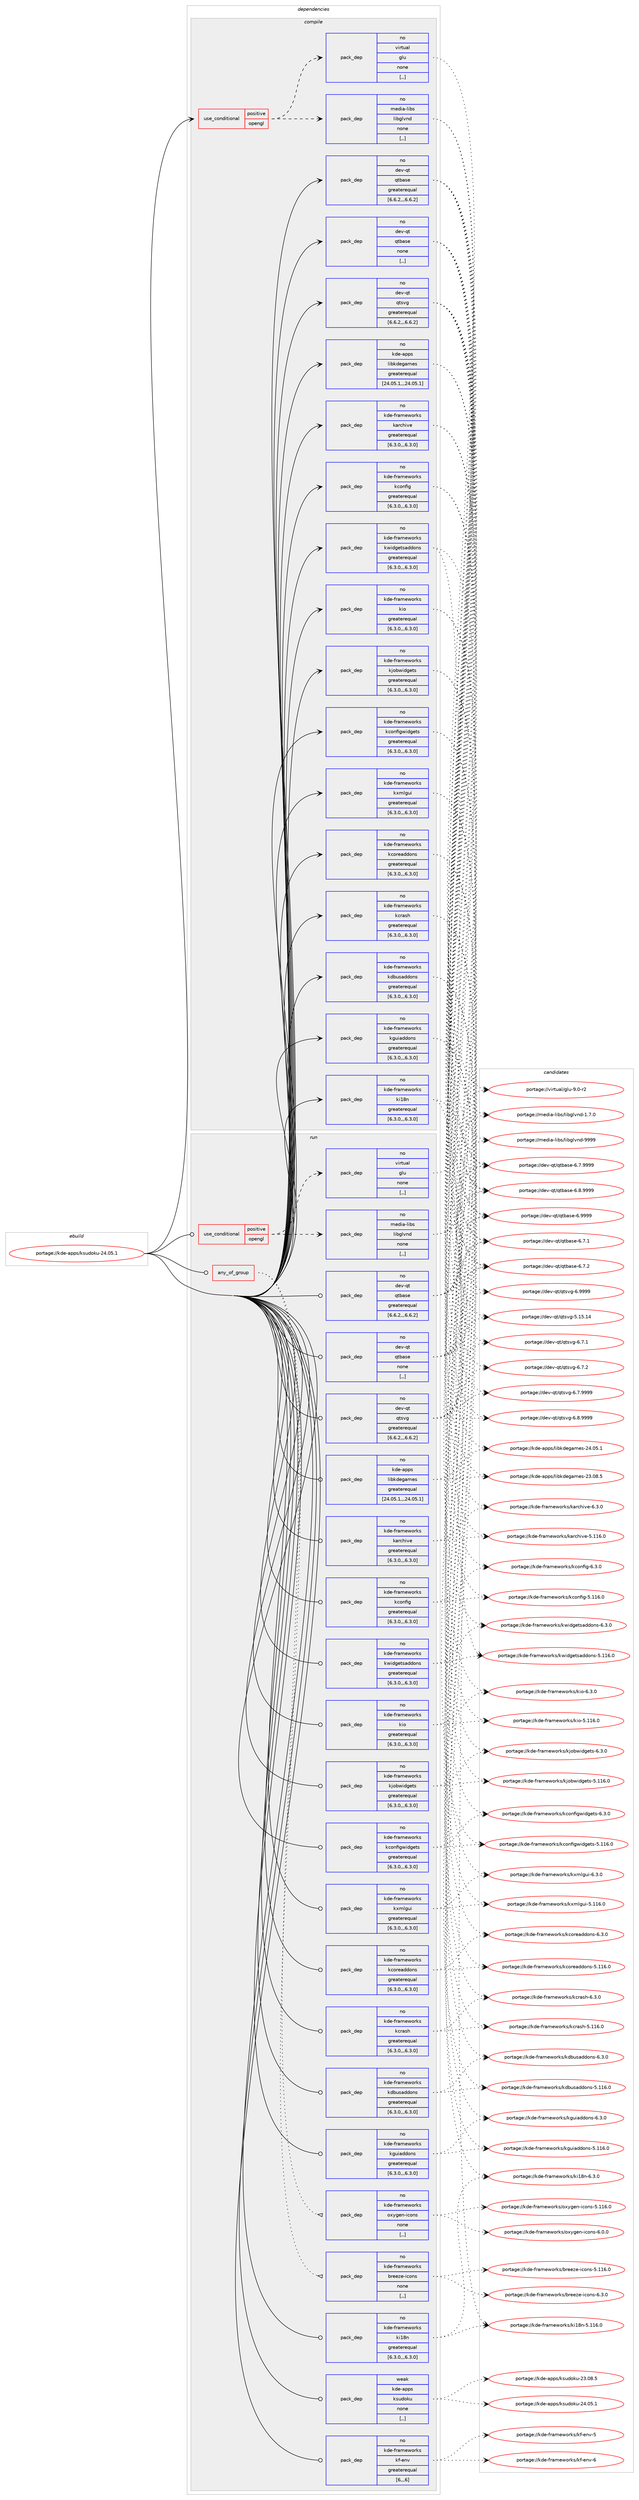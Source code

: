 digraph prolog {

# *************
# Graph options
# *************

newrank=true;
concentrate=true;
compound=true;
graph [rankdir=LR,fontname=Helvetica,fontsize=10,ranksep=1.5];#, ranksep=2.5, nodesep=0.2];
edge  [arrowhead=vee];
node  [fontname=Helvetica,fontsize=10];

# **********
# The ebuild
# **********

subgraph cluster_leftcol {
color=gray;
rank=same;
label=<<i>ebuild</i>>;
id [label="portage://kde-apps/ksudoku-24.05.1", color=red, width=4, href="../kde-apps/ksudoku-24.05.1.svg"];
}

# ****************
# The dependencies
# ****************

subgraph cluster_midcol {
color=gray;
label=<<i>dependencies</i>>;
subgraph cluster_compile {
fillcolor="#eeeeee";
style=filled;
label=<<i>compile</i>>;
subgraph cond65948 {
dependency253305 [label=<<TABLE BORDER="0" CELLBORDER="1" CELLSPACING="0" CELLPADDING="4"><TR><TD ROWSPAN="3" CELLPADDING="10">use_conditional</TD></TR><TR><TD>positive</TD></TR><TR><TD>opengl</TD></TR></TABLE>>, shape=none, color=red];
subgraph pack185465 {
dependency253306 [label=<<TABLE BORDER="0" CELLBORDER="1" CELLSPACING="0" CELLPADDING="4" WIDTH="220"><TR><TD ROWSPAN="6" CELLPADDING="30">pack_dep</TD></TR><TR><TD WIDTH="110">no</TD></TR><TR><TD>media-libs</TD></TR><TR><TD>libglvnd</TD></TR><TR><TD>none</TD></TR><TR><TD>[,,]</TD></TR></TABLE>>, shape=none, color=blue];
}
dependency253305:e -> dependency253306:w [weight=20,style="dashed",arrowhead="vee"];
subgraph pack185466 {
dependency253307 [label=<<TABLE BORDER="0" CELLBORDER="1" CELLSPACING="0" CELLPADDING="4" WIDTH="220"><TR><TD ROWSPAN="6" CELLPADDING="30">pack_dep</TD></TR><TR><TD WIDTH="110">no</TD></TR><TR><TD>virtual</TD></TR><TR><TD>glu</TD></TR><TR><TD>none</TD></TR><TR><TD>[,,]</TD></TR></TABLE>>, shape=none, color=blue];
}
dependency253305:e -> dependency253307:w [weight=20,style="dashed",arrowhead="vee"];
}
id:e -> dependency253305:w [weight=20,style="solid",arrowhead="vee"];
subgraph pack185467 {
dependency253308 [label=<<TABLE BORDER="0" CELLBORDER="1" CELLSPACING="0" CELLPADDING="4" WIDTH="220"><TR><TD ROWSPAN="6" CELLPADDING="30">pack_dep</TD></TR><TR><TD WIDTH="110">no</TD></TR><TR><TD>dev-qt</TD></TR><TR><TD>qtbase</TD></TR><TR><TD>greaterequal</TD></TR><TR><TD>[6.6.2,,,6.6.2]</TD></TR></TABLE>>, shape=none, color=blue];
}
id:e -> dependency253308:w [weight=20,style="solid",arrowhead="vee"];
subgraph pack185468 {
dependency253309 [label=<<TABLE BORDER="0" CELLBORDER="1" CELLSPACING="0" CELLPADDING="4" WIDTH="220"><TR><TD ROWSPAN="6" CELLPADDING="30">pack_dep</TD></TR><TR><TD WIDTH="110">no</TD></TR><TR><TD>dev-qt</TD></TR><TR><TD>qtbase</TD></TR><TR><TD>none</TD></TR><TR><TD>[,,]</TD></TR></TABLE>>, shape=none, color=blue];
}
id:e -> dependency253309:w [weight=20,style="solid",arrowhead="vee"];
subgraph pack185469 {
dependency253310 [label=<<TABLE BORDER="0" CELLBORDER="1" CELLSPACING="0" CELLPADDING="4" WIDTH="220"><TR><TD ROWSPAN="6" CELLPADDING="30">pack_dep</TD></TR><TR><TD WIDTH="110">no</TD></TR><TR><TD>dev-qt</TD></TR><TR><TD>qtsvg</TD></TR><TR><TD>greaterequal</TD></TR><TR><TD>[6.6.2,,,6.6.2]</TD></TR></TABLE>>, shape=none, color=blue];
}
id:e -> dependency253310:w [weight=20,style="solid",arrowhead="vee"];
subgraph pack185470 {
dependency253311 [label=<<TABLE BORDER="0" CELLBORDER="1" CELLSPACING="0" CELLPADDING="4" WIDTH="220"><TR><TD ROWSPAN="6" CELLPADDING="30">pack_dep</TD></TR><TR><TD WIDTH="110">no</TD></TR><TR><TD>kde-apps</TD></TR><TR><TD>libkdegames</TD></TR><TR><TD>greaterequal</TD></TR><TR><TD>[24.05.1,,,24.05.1]</TD></TR></TABLE>>, shape=none, color=blue];
}
id:e -> dependency253311:w [weight=20,style="solid",arrowhead="vee"];
subgraph pack185471 {
dependency253312 [label=<<TABLE BORDER="0" CELLBORDER="1" CELLSPACING="0" CELLPADDING="4" WIDTH="220"><TR><TD ROWSPAN="6" CELLPADDING="30">pack_dep</TD></TR><TR><TD WIDTH="110">no</TD></TR><TR><TD>kde-frameworks</TD></TR><TR><TD>karchive</TD></TR><TR><TD>greaterequal</TD></TR><TR><TD>[6.3.0,,,6.3.0]</TD></TR></TABLE>>, shape=none, color=blue];
}
id:e -> dependency253312:w [weight=20,style="solid",arrowhead="vee"];
subgraph pack185472 {
dependency253313 [label=<<TABLE BORDER="0" CELLBORDER="1" CELLSPACING="0" CELLPADDING="4" WIDTH="220"><TR><TD ROWSPAN="6" CELLPADDING="30">pack_dep</TD></TR><TR><TD WIDTH="110">no</TD></TR><TR><TD>kde-frameworks</TD></TR><TR><TD>kconfig</TD></TR><TR><TD>greaterequal</TD></TR><TR><TD>[6.3.0,,,6.3.0]</TD></TR></TABLE>>, shape=none, color=blue];
}
id:e -> dependency253313:w [weight=20,style="solid",arrowhead="vee"];
subgraph pack185473 {
dependency253314 [label=<<TABLE BORDER="0" CELLBORDER="1" CELLSPACING="0" CELLPADDING="4" WIDTH="220"><TR><TD ROWSPAN="6" CELLPADDING="30">pack_dep</TD></TR><TR><TD WIDTH="110">no</TD></TR><TR><TD>kde-frameworks</TD></TR><TR><TD>kconfigwidgets</TD></TR><TR><TD>greaterequal</TD></TR><TR><TD>[6.3.0,,,6.3.0]</TD></TR></TABLE>>, shape=none, color=blue];
}
id:e -> dependency253314:w [weight=20,style="solid",arrowhead="vee"];
subgraph pack185474 {
dependency253315 [label=<<TABLE BORDER="0" CELLBORDER="1" CELLSPACING="0" CELLPADDING="4" WIDTH="220"><TR><TD ROWSPAN="6" CELLPADDING="30">pack_dep</TD></TR><TR><TD WIDTH="110">no</TD></TR><TR><TD>kde-frameworks</TD></TR><TR><TD>kcoreaddons</TD></TR><TR><TD>greaterequal</TD></TR><TR><TD>[6.3.0,,,6.3.0]</TD></TR></TABLE>>, shape=none, color=blue];
}
id:e -> dependency253315:w [weight=20,style="solid",arrowhead="vee"];
subgraph pack185475 {
dependency253316 [label=<<TABLE BORDER="0" CELLBORDER="1" CELLSPACING="0" CELLPADDING="4" WIDTH="220"><TR><TD ROWSPAN="6" CELLPADDING="30">pack_dep</TD></TR><TR><TD WIDTH="110">no</TD></TR><TR><TD>kde-frameworks</TD></TR><TR><TD>kcrash</TD></TR><TR><TD>greaterequal</TD></TR><TR><TD>[6.3.0,,,6.3.0]</TD></TR></TABLE>>, shape=none, color=blue];
}
id:e -> dependency253316:w [weight=20,style="solid",arrowhead="vee"];
subgraph pack185476 {
dependency253317 [label=<<TABLE BORDER="0" CELLBORDER="1" CELLSPACING="0" CELLPADDING="4" WIDTH="220"><TR><TD ROWSPAN="6" CELLPADDING="30">pack_dep</TD></TR><TR><TD WIDTH="110">no</TD></TR><TR><TD>kde-frameworks</TD></TR><TR><TD>kdbusaddons</TD></TR><TR><TD>greaterequal</TD></TR><TR><TD>[6.3.0,,,6.3.0]</TD></TR></TABLE>>, shape=none, color=blue];
}
id:e -> dependency253317:w [weight=20,style="solid",arrowhead="vee"];
subgraph pack185477 {
dependency253318 [label=<<TABLE BORDER="0" CELLBORDER="1" CELLSPACING="0" CELLPADDING="4" WIDTH="220"><TR><TD ROWSPAN="6" CELLPADDING="30">pack_dep</TD></TR><TR><TD WIDTH="110">no</TD></TR><TR><TD>kde-frameworks</TD></TR><TR><TD>kguiaddons</TD></TR><TR><TD>greaterequal</TD></TR><TR><TD>[6.3.0,,,6.3.0]</TD></TR></TABLE>>, shape=none, color=blue];
}
id:e -> dependency253318:w [weight=20,style="solid",arrowhead="vee"];
subgraph pack185478 {
dependency253319 [label=<<TABLE BORDER="0" CELLBORDER="1" CELLSPACING="0" CELLPADDING="4" WIDTH="220"><TR><TD ROWSPAN="6" CELLPADDING="30">pack_dep</TD></TR><TR><TD WIDTH="110">no</TD></TR><TR><TD>kde-frameworks</TD></TR><TR><TD>ki18n</TD></TR><TR><TD>greaterequal</TD></TR><TR><TD>[6.3.0,,,6.3.0]</TD></TR></TABLE>>, shape=none, color=blue];
}
id:e -> dependency253319:w [weight=20,style="solid",arrowhead="vee"];
subgraph pack185479 {
dependency253320 [label=<<TABLE BORDER="0" CELLBORDER="1" CELLSPACING="0" CELLPADDING="4" WIDTH="220"><TR><TD ROWSPAN="6" CELLPADDING="30">pack_dep</TD></TR><TR><TD WIDTH="110">no</TD></TR><TR><TD>kde-frameworks</TD></TR><TR><TD>kio</TD></TR><TR><TD>greaterequal</TD></TR><TR><TD>[6.3.0,,,6.3.0]</TD></TR></TABLE>>, shape=none, color=blue];
}
id:e -> dependency253320:w [weight=20,style="solid",arrowhead="vee"];
subgraph pack185480 {
dependency253321 [label=<<TABLE BORDER="0" CELLBORDER="1" CELLSPACING="0" CELLPADDING="4" WIDTH="220"><TR><TD ROWSPAN="6" CELLPADDING="30">pack_dep</TD></TR><TR><TD WIDTH="110">no</TD></TR><TR><TD>kde-frameworks</TD></TR><TR><TD>kjobwidgets</TD></TR><TR><TD>greaterequal</TD></TR><TR><TD>[6.3.0,,,6.3.0]</TD></TR></TABLE>>, shape=none, color=blue];
}
id:e -> dependency253321:w [weight=20,style="solid",arrowhead="vee"];
subgraph pack185481 {
dependency253322 [label=<<TABLE BORDER="0" CELLBORDER="1" CELLSPACING="0" CELLPADDING="4" WIDTH="220"><TR><TD ROWSPAN="6" CELLPADDING="30">pack_dep</TD></TR><TR><TD WIDTH="110">no</TD></TR><TR><TD>kde-frameworks</TD></TR><TR><TD>kwidgetsaddons</TD></TR><TR><TD>greaterequal</TD></TR><TR><TD>[6.3.0,,,6.3.0]</TD></TR></TABLE>>, shape=none, color=blue];
}
id:e -> dependency253322:w [weight=20,style="solid",arrowhead="vee"];
subgraph pack185482 {
dependency253323 [label=<<TABLE BORDER="0" CELLBORDER="1" CELLSPACING="0" CELLPADDING="4" WIDTH="220"><TR><TD ROWSPAN="6" CELLPADDING="30">pack_dep</TD></TR><TR><TD WIDTH="110">no</TD></TR><TR><TD>kde-frameworks</TD></TR><TR><TD>kxmlgui</TD></TR><TR><TD>greaterequal</TD></TR><TR><TD>[6.3.0,,,6.3.0]</TD></TR></TABLE>>, shape=none, color=blue];
}
id:e -> dependency253323:w [weight=20,style="solid",arrowhead="vee"];
}
subgraph cluster_compileandrun {
fillcolor="#eeeeee";
style=filled;
label=<<i>compile and run</i>>;
}
subgraph cluster_run {
fillcolor="#eeeeee";
style=filled;
label=<<i>run</i>>;
subgraph any1740 {
dependency253324 [label=<<TABLE BORDER="0" CELLBORDER="1" CELLSPACING="0" CELLPADDING="4"><TR><TD CELLPADDING="10">any_of_group</TD></TR></TABLE>>, shape=none, color=red];subgraph pack185483 {
dependency253325 [label=<<TABLE BORDER="0" CELLBORDER="1" CELLSPACING="0" CELLPADDING="4" WIDTH="220"><TR><TD ROWSPAN="6" CELLPADDING="30">pack_dep</TD></TR><TR><TD WIDTH="110">no</TD></TR><TR><TD>kde-frameworks</TD></TR><TR><TD>breeze-icons</TD></TR><TR><TD>none</TD></TR><TR><TD>[,,]</TD></TR></TABLE>>, shape=none, color=blue];
}
dependency253324:e -> dependency253325:w [weight=20,style="dotted",arrowhead="oinv"];
subgraph pack185484 {
dependency253326 [label=<<TABLE BORDER="0" CELLBORDER="1" CELLSPACING="0" CELLPADDING="4" WIDTH="220"><TR><TD ROWSPAN="6" CELLPADDING="30">pack_dep</TD></TR><TR><TD WIDTH="110">no</TD></TR><TR><TD>kde-frameworks</TD></TR><TR><TD>oxygen-icons</TD></TR><TR><TD>none</TD></TR><TR><TD>[,,]</TD></TR></TABLE>>, shape=none, color=blue];
}
dependency253324:e -> dependency253326:w [weight=20,style="dotted",arrowhead="oinv"];
}
id:e -> dependency253324:w [weight=20,style="solid",arrowhead="odot"];
subgraph cond65949 {
dependency253327 [label=<<TABLE BORDER="0" CELLBORDER="1" CELLSPACING="0" CELLPADDING="4"><TR><TD ROWSPAN="3" CELLPADDING="10">use_conditional</TD></TR><TR><TD>positive</TD></TR><TR><TD>opengl</TD></TR></TABLE>>, shape=none, color=red];
subgraph pack185485 {
dependency253328 [label=<<TABLE BORDER="0" CELLBORDER="1" CELLSPACING="0" CELLPADDING="4" WIDTH="220"><TR><TD ROWSPAN="6" CELLPADDING="30">pack_dep</TD></TR><TR><TD WIDTH="110">no</TD></TR><TR><TD>media-libs</TD></TR><TR><TD>libglvnd</TD></TR><TR><TD>none</TD></TR><TR><TD>[,,]</TD></TR></TABLE>>, shape=none, color=blue];
}
dependency253327:e -> dependency253328:w [weight=20,style="dashed",arrowhead="vee"];
subgraph pack185486 {
dependency253329 [label=<<TABLE BORDER="0" CELLBORDER="1" CELLSPACING="0" CELLPADDING="4" WIDTH="220"><TR><TD ROWSPAN="6" CELLPADDING="30">pack_dep</TD></TR><TR><TD WIDTH="110">no</TD></TR><TR><TD>virtual</TD></TR><TR><TD>glu</TD></TR><TR><TD>none</TD></TR><TR><TD>[,,]</TD></TR></TABLE>>, shape=none, color=blue];
}
dependency253327:e -> dependency253329:w [weight=20,style="dashed",arrowhead="vee"];
}
id:e -> dependency253327:w [weight=20,style="solid",arrowhead="odot"];
subgraph pack185487 {
dependency253330 [label=<<TABLE BORDER="0" CELLBORDER="1" CELLSPACING="0" CELLPADDING="4" WIDTH="220"><TR><TD ROWSPAN="6" CELLPADDING="30">pack_dep</TD></TR><TR><TD WIDTH="110">no</TD></TR><TR><TD>dev-qt</TD></TR><TR><TD>qtbase</TD></TR><TR><TD>greaterequal</TD></TR><TR><TD>[6.6.2,,,6.6.2]</TD></TR></TABLE>>, shape=none, color=blue];
}
id:e -> dependency253330:w [weight=20,style="solid",arrowhead="odot"];
subgraph pack185488 {
dependency253331 [label=<<TABLE BORDER="0" CELLBORDER="1" CELLSPACING="0" CELLPADDING="4" WIDTH="220"><TR><TD ROWSPAN="6" CELLPADDING="30">pack_dep</TD></TR><TR><TD WIDTH="110">no</TD></TR><TR><TD>dev-qt</TD></TR><TR><TD>qtbase</TD></TR><TR><TD>none</TD></TR><TR><TD>[,,]</TD></TR></TABLE>>, shape=none, color=blue];
}
id:e -> dependency253331:w [weight=20,style="solid",arrowhead="odot"];
subgraph pack185489 {
dependency253332 [label=<<TABLE BORDER="0" CELLBORDER="1" CELLSPACING="0" CELLPADDING="4" WIDTH="220"><TR><TD ROWSPAN="6" CELLPADDING="30">pack_dep</TD></TR><TR><TD WIDTH="110">no</TD></TR><TR><TD>dev-qt</TD></TR><TR><TD>qtsvg</TD></TR><TR><TD>greaterequal</TD></TR><TR><TD>[6.6.2,,,6.6.2]</TD></TR></TABLE>>, shape=none, color=blue];
}
id:e -> dependency253332:w [weight=20,style="solid",arrowhead="odot"];
subgraph pack185490 {
dependency253333 [label=<<TABLE BORDER="0" CELLBORDER="1" CELLSPACING="0" CELLPADDING="4" WIDTH="220"><TR><TD ROWSPAN="6" CELLPADDING="30">pack_dep</TD></TR><TR><TD WIDTH="110">no</TD></TR><TR><TD>kde-apps</TD></TR><TR><TD>libkdegames</TD></TR><TR><TD>greaterequal</TD></TR><TR><TD>[24.05.1,,,24.05.1]</TD></TR></TABLE>>, shape=none, color=blue];
}
id:e -> dependency253333:w [weight=20,style="solid",arrowhead="odot"];
subgraph pack185491 {
dependency253334 [label=<<TABLE BORDER="0" CELLBORDER="1" CELLSPACING="0" CELLPADDING="4" WIDTH="220"><TR><TD ROWSPAN="6" CELLPADDING="30">pack_dep</TD></TR><TR><TD WIDTH="110">no</TD></TR><TR><TD>kde-frameworks</TD></TR><TR><TD>karchive</TD></TR><TR><TD>greaterequal</TD></TR><TR><TD>[6.3.0,,,6.3.0]</TD></TR></TABLE>>, shape=none, color=blue];
}
id:e -> dependency253334:w [weight=20,style="solid",arrowhead="odot"];
subgraph pack185492 {
dependency253335 [label=<<TABLE BORDER="0" CELLBORDER="1" CELLSPACING="0" CELLPADDING="4" WIDTH="220"><TR><TD ROWSPAN="6" CELLPADDING="30">pack_dep</TD></TR><TR><TD WIDTH="110">no</TD></TR><TR><TD>kde-frameworks</TD></TR><TR><TD>kconfig</TD></TR><TR><TD>greaterequal</TD></TR><TR><TD>[6.3.0,,,6.3.0]</TD></TR></TABLE>>, shape=none, color=blue];
}
id:e -> dependency253335:w [weight=20,style="solid",arrowhead="odot"];
subgraph pack185493 {
dependency253336 [label=<<TABLE BORDER="0" CELLBORDER="1" CELLSPACING="0" CELLPADDING="4" WIDTH="220"><TR><TD ROWSPAN="6" CELLPADDING="30">pack_dep</TD></TR><TR><TD WIDTH="110">no</TD></TR><TR><TD>kde-frameworks</TD></TR><TR><TD>kconfigwidgets</TD></TR><TR><TD>greaterequal</TD></TR><TR><TD>[6.3.0,,,6.3.0]</TD></TR></TABLE>>, shape=none, color=blue];
}
id:e -> dependency253336:w [weight=20,style="solid",arrowhead="odot"];
subgraph pack185494 {
dependency253337 [label=<<TABLE BORDER="0" CELLBORDER="1" CELLSPACING="0" CELLPADDING="4" WIDTH="220"><TR><TD ROWSPAN="6" CELLPADDING="30">pack_dep</TD></TR><TR><TD WIDTH="110">no</TD></TR><TR><TD>kde-frameworks</TD></TR><TR><TD>kcoreaddons</TD></TR><TR><TD>greaterequal</TD></TR><TR><TD>[6.3.0,,,6.3.0]</TD></TR></TABLE>>, shape=none, color=blue];
}
id:e -> dependency253337:w [weight=20,style="solid",arrowhead="odot"];
subgraph pack185495 {
dependency253338 [label=<<TABLE BORDER="0" CELLBORDER="1" CELLSPACING="0" CELLPADDING="4" WIDTH="220"><TR><TD ROWSPAN="6" CELLPADDING="30">pack_dep</TD></TR><TR><TD WIDTH="110">no</TD></TR><TR><TD>kde-frameworks</TD></TR><TR><TD>kcrash</TD></TR><TR><TD>greaterequal</TD></TR><TR><TD>[6.3.0,,,6.3.0]</TD></TR></TABLE>>, shape=none, color=blue];
}
id:e -> dependency253338:w [weight=20,style="solid",arrowhead="odot"];
subgraph pack185496 {
dependency253339 [label=<<TABLE BORDER="0" CELLBORDER="1" CELLSPACING="0" CELLPADDING="4" WIDTH="220"><TR><TD ROWSPAN="6" CELLPADDING="30">pack_dep</TD></TR><TR><TD WIDTH="110">no</TD></TR><TR><TD>kde-frameworks</TD></TR><TR><TD>kdbusaddons</TD></TR><TR><TD>greaterequal</TD></TR><TR><TD>[6.3.0,,,6.3.0]</TD></TR></TABLE>>, shape=none, color=blue];
}
id:e -> dependency253339:w [weight=20,style="solid",arrowhead="odot"];
subgraph pack185497 {
dependency253340 [label=<<TABLE BORDER="0" CELLBORDER="1" CELLSPACING="0" CELLPADDING="4" WIDTH="220"><TR><TD ROWSPAN="6" CELLPADDING="30">pack_dep</TD></TR><TR><TD WIDTH="110">no</TD></TR><TR><TD>kde-frameworks</TD></TR><TR><TD>kf-env</TD></TR><TR><TD>greaterequal</TD></TR><TR><TD>[6,,,6]</TD></TR></TABLE>>, shape=none, color=blue];
}
id:e -> dependency253340:w [weight=20,style="solid",arrowhead="odot"];
subgraph pack185498 {
dependency253341 [label=<<TABLE BORDER="0" CELLBORDER="1" CELLSPACING="0" CELLPADDING="4" WIDTH="220"><TR><TD ROWSPAN="6" CELLPADDING="30">pack_dep</TD></TR><TR><TD WIDTH="110">no</TD></TR><TR><TD>kde-frameworks</TD></TR><TR><TD>kguiaddons</TD></TR><TR><TD>greaterequal</TD></TR><TR><TD>[6.3.0,,,6.3.0]</TD></TR></TABLE>>, shape=none, color=blue];
}
id:e -> dependency253341:w [weight=20,style="solid",arrowhead="odot"];
subgraph pack185499 {
dependency253342 [label=<<TABLE BORDER="0" CELLBORDER="1" CELLSPACING="0" CELLPADDING="4" WIDTH="220"><TR><TD ROWSPAN="6" CELLPADDING="30">pack_dep</TD></TR><TR><TD WIDTH="110">no</TD></TR><TR><TD>kde-frameworks</TD></TR><TR><TD>ki18n</TD></TR><TR><TD>greaterequal</TD></TR><TR><TD>[6.3.0,,,6.3.0]</TD></TR></TABLE>>, shape=none, color=blue];
}
id:e -> dependency253342:w [weight=20,style="solid",arrowhead="odot"];
subgraph pack185500 {
dependency253343 [label=<<TABLE BORDER="0" CELLBORDER="1" CELLSPACING="0" CELLPADDING="4" WIDTH="220"><TR><TD ROWSPAN="6" CELLPADDING="30">pack_dep</TD></TR><TR><TD WIDTH="110">no</TD></TR><TR><TD>kde-frameworks</TD></TR><TR><TD>kio</TD></TR><TR><TD>greaterequal</TD></TR><TR><TD>[6.3.0,,,6.3.0]</TD></TR></TABLE>>, shape=none, color=blue];
}
id:e -> dependency253343:w [weight=20,style="solid",arrowhead="odot"];
subgraph pack185501 {
dependency253344 [label=<<TABLE BORDER="0" CELLBORDER="1" CELLSPACING="0" CELLPADDING="4" WIDTH="220"><TR><TD ROWSPAN="6" CELLPADDING="30">pack_dep</TD></TR><TR><TD WIDTH="110">no</TD></TR><TR><TD>kde-frameworks</TD></TR><TR><TD>kjobwidgets</TD></TR><TR><TD>greaterequal</TD></TR><TR><TD>[6.3.0,,,6.3.0]</TD></TR></TABLE>>, shape=none, color=blue];
}
id:e -> dependency253344:w [weight=20,style="solid",arrowhead="odot"];
subgraph pack185502 {
dependency253345 [label=<<TABLE BORDER="0" CELLBORDER="1" CELLSPACING="0" CELLPADDING="4" WIDTH="220"><TR><TD ROWSPAN="6" CELLPADDING="30">pack_dep</TD></TR><TR><TD WIDTH="110">no</TD></TR><TR><TD>kde-frameworks</TD></TR><TR><TD>kwidgetsaddons</TD></TR><TR><TD>greaterequal</TD></TR><TR><TD>[6.3.0,,,6.3.0]</TD></TR></TABLE>>, shape=none, color=blue];
}
id:e -> dependency253345:w [weight=20,style="solid",arrowhead="odot"];
subgraph pack185503 {
dependency253346 [label=<<TABLE BORDER="0" CELLBORDER="1" CELLSPACING="0" CELLPADDING="4" WIDTH="220"><TR><TD ROWSPAN="6" CELLPADDING="30">pack_dep</TD></TR><TR><TD WIDTH="110">no</TD></TR><TR><TD>kde-frameworks</TD></TR><TR><TD>kxmlgui</TD></TR><TR><TD>greaterequal</TD></TR><TR><TD>[6.3.0,,,6.3.0]</TD></TR></TABLE>>, shape=none, color=blue];
}
id:e -> dependency253346:w [weight=20,style="solid",arrowhead="odot"];
subgraph pack185504 {
dependency253347 [label=<<TABLE BORDER="0" CELLBORDER="1" CELLSPACING="0" CELLPADDING="4" WIDTH="220"><TR><TD ROWSPAN="6" CELLPADDING="30">pack_dep</TD></TR><TR><TD WIDTH="110">weak</TD></TR><TR><TD>kde-apps</TD></TR><TR><TD>ksudoku</TD></TR><TR><TD>none</TD></TR><TR><TD>[,,]</TD></TR></TABLE>>, shape=none, color=blue];
}
id:e -> dependency253347:w [weight=20,style="solid",arrowhead="odot"];
}
}

# **************
# The candidates
# **************

subgraph cluster_choices {
rank=same;
color=gray;
label=<<i>candidates</i>>;

subgraph choice185465 {
color=black;
nodesep=1;
choice1091011001059745108105981154710810598103108118110100454946554648 [label="portage://media-libs/libglvnd-1.7.0", color=red, width=4,href="../media-libs/libglvnd-1.7.0.svg"];
choice10910110010597451081059811547108105981031081181101004557575757 [label="portage://media-libs/libglvnd-9999", color=red, width=4,href="../media-libs/libglvnd-9999.svg"];
dependency253306:e -> choice1091011001059745108105981154710810598103108118110100454946554648:w [style=dotted,weight="100"];
dependency253306:e -> choice10910110010597451081059811547108105981031081181101004557575757:w [style=dotted,weight="100"];
}
subgraph choice185466 {
color=black;
nodesep=1;
choice1181051141161179710847103108117455746484511450 [label="portage://virtual/glu-9.0-r2", color=red, width=4,href="../virtual/glu-9.0-r2.svg"];
dependency253307:e -> choice1181051141161179710847103108117455746484511450:w [style=dotted,weight="100"];
}
subgraph choice185467 {
color=black;
nodesep=1;
choice10010111845113116471131169897115101455446554649 [label="portage://dev-qt/qtbase-6.7.1", color=red, width=4,href="../dev-qt/qtbase-6.7.1.svg"];
choice10010111845113116471131169897115101455446554650 [label="portage://dev-qt/qtbase-6.7.2", color=red, width=4,href="../dev-qt/qtbase-6.7.2.svg"];
choice10010111845113116471131169897115101455446554657575757 [label="portage://dev-qt/qtbase-6.7.9999", color=red, width=4,href="../dev-qt/qtbase-6.7.9999.svg"];
choice10010111845113116471131169897115101455446564657575757 [label="portage://dev-qt/qtbase-6.8.9999", color=red, width=4,href="../dev-qt/qtbase-6.8.9999.svg"];
choice1001011184511311647113116989711510145544657575757 [label="portage://dev-qt/qtbase-6.9999", color=red, width=4,href="../dev-qt/qtbase-6.9999.svg"];
dependency253308:e -> choice10010111845113116471131169897115101455446554649:w [style=dotted,weight="100"];
dependency253308:e -> choice10010111845113116471131169897115101455446554650:w [style=dotted,weight="100"];
dependency253308:e -> choice10010111845113116471131169897115101455446554657575757:w [style=dotted,weight="100"];
dependency253308:e -> choice10010111845113116471131169897115101455446564657575757:w [style=dotted,weight="100"];
dependency253308:e -> choice1001011184511311647113116989711510145544657575757:w [style=dotted,weight="100"];
}
subgraph choice185468 {
color=black;
nodesep=1;
choice10010111845113116471131169897115101455446554649 [label="portage://dev-qt/qtbase-6.7.1", color=red, width=4,href="../dev-qt/qtbase-6.7.1.svg"];
choice10010111845113116471131169897115101455446554650 [label="portage://dev-qt/qtbase-6.7.2", color=red, width=4,href="../dev-qt/qtbase-6.7.2.svg"];
choice10010111845113116471131169897115101455446554657575757 [label="portage://dev-qt/qtbase-6.7.9999", color=red, width=4,href="../dev-qt/qtbase-6.7.9999.svg"];
choice10010111845113116471131169897115101455446564657575757 [label="portage://dev-qt/qtbase-6.8.9999", color=red, width=4,href="../dev-qt/qtbase-6.8.9999.svg"];
choice1001011184511311647113116989711510145544657575757 [label="portage://dev-qt/qtbase-6.9999", color=red, width=4,href="../dev-qt/qtbase-6.9999.svg"];
dependency253309:e -> choice10010111845113116471131169897115101455446554649:w [style=dotted,weight="100"];
dependency253309:e -> choice10010111845113116471131169897115101455446554650:w [style=dotted,weight="100"];
dependency253309:e -> choice10010111845113116471131169897115101455446554657575757:w [style=dotted,weight="100"];
dependency253309:e -> choice10010111845113116471131169897115101455446564657575757:w [style=dotted,weight="100"];
dependency253309:e -> choice1001011184511311647113116989711510145544657575757:w [style=dotted,weight="100"];
}
subgraph choice185469 {
color=black;
nodesep=1;
choice10010111845113116471131161151181034553464953464952 [label="portage://dev-qt/qtsvg-5.15.14", color=red, width=4,href="../dev-qt/qtsvg-5.15.14.svg"];
choice1001011184511311647113116115118103455446554649 [label="portage://dev-qt/qtsvg-6.7.1", color=red, width=4,href="../dev-qt/qtsvg-6.7.1.svg"];
choice1001011184511311647113116115118103455446554650 [label="portage://dev-qt/qtsvg-6.7.2", color=red, width=4,href="../dev-qt/qtsvg-6.7.2.svg"];
choice1001011184511311647113116115118103455446554657575757 [label="portage://dev-qt/qtsvg-6.7.9999", color=red, width=4,href="../dev-qt/qtsvg-6.7.9999.svg"];
choice1001011184511311647113116115118103455446564657575757 [label="portage://dev-qt/qtsvg-6.8.9999", color=red, width=4,href="../dev-qt/qtsvg-6.8.9999.svg"];
choice100101118451131164711311611511810345544657575757 [label="portage://dev-qt/qtsvg-6.9999", color=red, width=4,href="../dev-qt/qtsvg-6.9999.svg"];
dependency253310:e -> choice10010111845113116471131161151181034553464953464952:w [style=dotted,weight="100"];
dependency253310:e -> choice1001011184511311647113116115118103455446554649:w [style=dotted,weight="100"];
dependency253310:e -> choice1001011184511311647113116115118103455446554650:w [style=dotted,weight="100"];
dependency253310:e -> choice1001011184511311647113116115118103455446554657575757:w [style=dotted,weight="100"];
dependency253310:e -> choice1001011184511311647113116115118103455446564657575757:w [style=dotted,weight="100"];
dependency253310:e -> choice100101118451131164711311611511810345544657575757:w [style=dotted,weight="100"];
}
subgraph choice185470 {
color=black;
nodesep=1;
choice10710010145971121121154710810598107100101103971091011154550514648564653 [label="portage://kde-apps/libkdegames-23.08.5", color=red, width=4,href="../kde-apps/libkdegames-23.08.5.svg"];
choice10710010145971121121154710810598107100101103971091011154550524648534649 [label="portage://kde-apps/libkdegames-24.05.1", color=red, width=4,href="../kde-apps/libkdegames-24.05.1.svg"];
dependency253311:e -> choice10710010145971121121154710810598107100101103971091011154550514648564653:w [style=dotted,weight="100"];
dependency253311:e -> choice10710010145971121121154710810598107100101103971091011154550524648534649:w [style=dotted,weight="100"];
}
subgraph choice185471 {
color=black;
nodesep=1;
choice10710010145102114971091011191111141071154710797114991041051181014553464949544648 [label="portage://kde-frameworks/karchive-5.116.0", color=red, width=4,href="../kde-frameworks/karchive-5.116.0.svg"];
choice1071001014510211497109101119111114107115471079711499104105118101455446514648 [label="portage://kde-frameworks/karchive-6.3.0", color=red, width=4,href="../kde-frameworks/karchive-6.3.0.svg"];
dependency253312:e -> choice10710010145102114971091011191111141071154710797114991041051181014553464949544648:w [style=dotted,weight="100"];
dependency253312:e -> choice1071001014510211497109101119111114107115471079711499104105118101455446514648:w [style=dotted,weight="100"];
}
subgraph choice185472 {
color=black;
nodesep=1;
choice107100101451021149710910111911111410711547107991111101021051034553464949544648 [label="portage://kde-frameworks/kconfig-5.116.0", color=red, width=4,href="../kde-frameworks/kconfig-5.116.0.svg"];
choice10710010145102114971091011191111141071154710799111110102105103455446514648 [label="portage://kde-frameworks/kconfig-6.3.0", color=red, width=4,href="../kde-frameworks/kconfig-6.3.0.svg"];
dependency253313:e -> choice107100101451021149710910111911111410711547107991111101021051034553464949544648:w [style=dotted,weight="100"];
dependency253313:e -> choice10710010145102114971091011191111141071154710799111110102105103455446514648:w [style=dotted,weight="100"];
}
subgraph choice185473 {
color=black;
nodesep=1;
choice107100101451021149710910111911111410711547107991111101021051031191051001031011161154553464949544648 [label="portage://kde-frameworks/kconfigwidgets-5.116.0", color=red, width=4,href="../kde-frameworks/kconfigwidgets-5.116.0.svg"];
choice10710010145102114971091011191111141071154710799111110102105103119105100103101116115455446514648 [label="portage://kde-frameworks/kconfigwidgets-6.3.0", color=red, width=4,href="../kde-frameworks/kconfigwidgets-6.3.0.svg"];
dependency253314:e -> choice107100101451021149710910111911111410711547107991111101021051031191051001031011161154553464949544648:w [style=dotted,weight="100"];
dependency253314:e -> choice10710010145102114971091011191111141071154710799111110102105103119105100103101116115455446514648:w [style=dotted,weight="100"];
}
subgraph choice185474 {
color=black;
nodesep=1;
choice10710010145102114971091011191111141071154710799111114101971001001111101154553464949544648 [label="portage://kde-frameworks/kcoreaddons-5.116.0", color=red, width=4,href="../kde-frameworks/kcoreaddons-5.116.0.svg"];
choice1071001014510211497109101119111114107115471079911111410197100100111110115455446514648 [label="portage://kde-frameworks/kcoreaddons-6.3.0", color=red, width=4,href="../kde-frameworks/kcoreaddons-6.3.0.svg"];
dependency253315:e -> choice10710010145102114971091011191111141071154710799111114101971001001111101154553464949544648:w [style=dotted,weight="100"];
dependency253315:e -> choice1071001014510211497109101119111114107115471079911111410197100100111110115455446514648:w [style=dotted,weight="100"];
}
subgraph choice185475 {
color=black;
nodesep=1;
choice10710010145102114971091011191111141071154710799114971151044553464949544648 [label="portage://kde-frameworks/kcrash-5.116.0", color=red, width=4,href="../kde-frameworks/kcrash-5.116.0.svg"];
choice1071001014510211497109101119111114107115471079911497115104455446514648 [label="portage://kde-frameworks/kcrash-6.3.0", color=red, width=4,href="../kde-frameworks/kcrash-6.3.0.svg"];
dependency253316:e -> choice10710010145102114971091011191111141071154710799114971151044553464949544648:w [style=dotted,weight="100"];
dependency253316:e -> choice1071001014510211497109101119111114107115471079911497115104455446514648:w [style=dotted,weight="100"];
}
subgraph choice185476 {
color=black;
nodesep=1;
choice10710010145102114971091011191111141071154710710098117115971001001111101154553464949544648 [label="portage://kde-frameworks/kdbusaddons-5.116.0", color=red, width=4,href="../kde-frameworks/kdbusaddons-5.116.0.svg"];
choice1071001014510211497109101119111114107115471071009811711597100100111110115455446514648 [label="portage://kde-frameworks/kdbusaddons-6.3.0", color=red, width=4,href="../kde-frameworks/kdbusaddons-6.3.0.svg"];
dependency253317:e -> choice10710010145102114971091011191111141071154710710098117115971001001111101154553464949544648:w [style=dotted,weight="100"];
dependency253317:e -> choice1071001014510211497109101119111114107115471071009811711597100100111110115455446514648:w [style=dotted,weight="100"];
}
subgraph choice185477 {
color=black;
nodesep=1;
choice107100101451021149710910111911111410711547107103117105971001001111101154553464949544648 [label="portage://kde-frameworks/kguiaddons-5.116.0", color=red, width=4,href="../kde-frameworks/kguiaddons-5.116.0.svg"];
choice10710010145102114971091011191111141071154710710311710597100100111110115455446514648 [label="portage://kde-frameworks/kguiaddons-6.3.0", color=red, width=4,href="../kde-frameworks/kguiaddons-6.3.0.svg"];
dependency253318:e -> choice107100101451021149710910111911111410711547107103117105971001001111101154553464949544648:w [style=dotted,weight="100"];
dependency253318:e -> choice10710010145102114971091011191111141071154710710311710597100100111110115455446514648:w [style=dotted,weight="100"];
}
subgraph choice185478 {
color=black;
nodesep=1;
choice10710010145102114971091011191111141071154710710549561104553464949544648 [label="portage://kde-frameworks/ki18n-5.116.0", color=red, width=4,href="../kde-frameworks/ki18n-5.116.0.svg"];
choice1071001014510211497109101119111114107115471071054956110455446514648 [label="portage://kde-frameworks/ki18n-6.3.0", color=red, width=4,href="../kde-frameworks/ki18n-6.3.0.svg"];
dependency253319:e -> choice10710010145102114971091011191111141071154710710549561104553464949544648:w [style=dotted,weight="100"];
dependency253319:e -> choice1071001014510211497109101119111114107115471071054956110455446514648:w [style=dotted,weight="100"];
}
subgraph choice185479 {
color=black;
nodesep=1;
choice1071001014510211497109101119111114107115471071051114553464949544648 [label="portage://kde-frameworks/kio-5.116.0", color=red, width=4,href="../kde-frameworks/kio-5.116.0.svg"];
choice107100101451021149710910111911111410711547107105111455446514648 [label="portage://kde-frameworks/kio-6.3.0", color=red, width=4,href="../kde-frameworks/kio-6.3.0.svg"];
dependency253320:e -> choice1071001014510211497109101119111114107115471071051114553464949544648:w [style=dotted,weight="100"];
dependency253320:e -> choice107100101451021149710910111911111410711547107105111455446514648:w [style=dotted,weight="100"];
}
subgraph choice185480 {
color=black;
nodesep=1;
choice107100101451021149710910111911111410711547107106111981191051001031011161154553464949544648 [label="portage://kde-frameworks/kjobwidgets-5.116.0", color=red, width=4,href="../kde-frameworks/kjobwidgets-5.116.0.svg"];
choice10710010145102114971091011191111141071154710710611198119105100103101116115455446514648 [label="portage://kde-frameworks/kjobwidgets-6.3.0", color=red, width=4,href="../kde-frameworks/kjobwidgets-6.3.0.svg"];
dependency253321:e -> choice107100101451021149710910111911111410711547107106111981191051001031011161154553464949544648:w [style=dotted,weight="100"];
dependency253321:e -> choice10710010145102114971091011191111141071154710710611198119105100103101116115455446514648:w [style=dotted,weight="100"];
}
subgraph choice185481 {
color=black;
nodesep=1;
choice107100101451021149710910111911111410711547107119105100103101116115971001001111101154553464949544648 [label="portage://kde-frameworks/kwidgetsaddons-5.116.0", color=red, width=4,href="../kde-frameworks/kwidgetsaddons-5.116.0.svg"];
choice10710010145102114971091011191111141071154710711910510010310111611597100100111110115455446514648 [label="portage://kde-frameworks/kwidgetsaddons-6.3.0", color=red, width=4,href="../kde-frameworks/kwidgetsaddons-6.3.0.svg"];
dependency253322:e -> choice107100101451021149710910111911111410711547107119105100103101116115971001001111101154553464949544648:w [style=dotted,weight="100"];
dependency253322:e -> choice10710010145102114971091011191111141071154710711910510010310111611597100100111110115455446514648:w [style=dotted,weight="100"];
}
subgraph choice185482 {
color=black;
nodesep=1;
choice1071001014510211497109101119111114107115471071201091081031171054553464949544648 [label="portage://kde-frameworks/kxmlgui-5.116.0", color=red, width=4,href="../kde-frameworks/kxmlgui-5.116.0.svg"];
choice107100101451021149710910111911111410711547107120109108103117105455446514648 [label="portage://kde-frameworks/kxmlgui-6.3.0", color=red, width=4,href="../kde-frameworks/kxmlgui-6.3.0.svg"];
dependency253323:e -> choice1071001014510211497109101119111114107115471071201091081031171054553464949544648:w [style=dotted,weight="100"];
dependency253323:e -> choice107100101451021149710910111911111410711547107120109108103117105455446514648:w [style=dotted,weight="100"];
}
subgraph choice185483 {
color=black;
nodesep=1;
choice1071001014510211497109101119111114107115479811410110112210145105991111101154553464949544648 [label="portage://kde-frameworks/breeze-icons-5.116.0", color=red, width=4,href="../kde-frameworks/breeze-icons-5.116.0.svg"];
choice107100101451021149710910111911111410711547981141011011221014510599111110115455446514648 [label="portage://kde-frameworks/breeze-icons-6.3.0", color=red, width=4,href="../kde-frameworks/breeze-icons-6.3.0.svg"];
dependency253325:e -> choice1071001014510211497109101119111114107115479811410110112210145105991111101154553464949544648:w [style=dotted,weight="100"];
dependency253325:e -> choice107100101451021149710910111911111410711547981141011011221014510599111110115455446514648:w [style=dotted,weight="100"];
}
subgraph choice185484 {
color=black;
nodesep=1;
choice10710010145102114971091011191111141071154711112012110310111045105991111101154553464949544648 [label="portage://kde-frameworks/oxygen-icons-5.116.0", color=red, width=4,href="../kde-frameworks/oxygen-icons-5.116.0.svg"];
choice1071001014510211497109101119111114107115471111201211031011104510599111110115455446484648 [label="portage://kde-frameworks/oxygen-icons-6.0.0", color=red, width=4,href="../kde-frameworks/oxygen-icons-6.0.0.svg"];
dependency253326:e -> choice10710010145102114971091011191111141071154711112012110310111045105991111101154553464949544648:w [style=dotted,weight="100"];
dependency253326:e -> choice1071001014510211497109101119111114107115471111201211031011104510599111110115455446484648:w [style=dotted,weight="100"];
}
subgraph choice185485 {
color=black;
nodesep=1;
choice1091011001059745108105981154710810598103108118110100454946554648 [label="portage://media-libs/libglvnd-1.7.0", color=red, width=4,href="../media-libs/libglvnd-1.7.0.svg"];
choice10910110010597451081059811547108105981031081181101004557575757 [label="portage://media-libs/libglvnd-9999", color=red, width=4,href="../media-libs/libglvnd-9999.svg"];
dependency253328:e -> choice1091011001059745108105981154710810598103108118110100454946554648:w [style=dotted,weight="100"];
dependency253328:e -> choice10910110010597451081059811547108105981031081181101004557575757:w [style=dotted,weight="100"];
}
subgraph choice185486 {
color=black;
nodesep=1;
choice1181051141161179710847103108117455746484511450 [label="portage://virtual/glu-9.0-r2", color=red, width=4,href="../virtual/glu-9.0-r2.svg"];
dependency253329:e -> choice1181051141161179710847103108117455746484511450:w [style=dotted,weight="100"];
}
subgraph choice185487 {
color=black;
nodesep=1;
choice10010111845113116471131169897115101455446554649 [label="portage://dev-qt/qtbase-6.7.1", color=red, width=4,href="../dev-qt/qtbase-6.7.1.svg"];
choice10010111845113116471131169897115101455446554650 [label="portage://dev-qt/qtbase-6.7.2", color=red, width=4,href="../dev-qt/qtbase-6.7.2.svg"];
choice10010111845113116471131169897115101455446554657575757 [label="portage://dev-qt/qtbase-6.7.9999", color=red, width=4,href="../dev-qt/qtbase-6.7.9999.svg"];
choice10010111845113116471131169897115101455446564657575757 [label="portage://dev-qt/qtbase-6.8.9999", color=red, width=4,href="../dev-qt/qtbase-6.8.9999.svg"];
choice1001011184511311647113116989711510145544657575757 [label="portage://dev-qt/qtbase-6.9999", color=red, width=4,href="../dev-qt/qtbase-6.9999.svg"];
dependency253330:e -> choice10010111845113116471131169897115101455446554649:w [style=dotted,weight="100"];
dependency253330:e -> choice10010111845113116471131169897115101455446554650:w [style=dotted,weight="100"];
dependency253330:e -> choice10010111845113116471131169897115101455446554657575757:w [style=dotted,weight="100"];
dependency253330:e -> choice10010111845113116471131169897115101455446564657575757:w [style=dotted,weight="100"];
dependency253330:e -> choice1001011184511311647113116989711510145544657575757:w [style=dotted,weight="100"];
}
subgraph choice185488 {
color=black;
nodesep=1;
choice10010111845113116471131169897115101455446554649 [label="portage://dev-qt/qtbase-6.7.1", color=red, width=4,href="../dev-qt/qtbase-6.7.1.svg"];
choice10010111845113116471131169897115101455446554650 [label="portage://dev-qt/qtbase-6.7.2", color=red, width=4,href="../dev-qt/qtbase-6.7.2.svg"];
choice10010111845113116471131169897115101455446554657575757 [label="portage://dev-qt/qtbase-6.7.9999", color=red, width=4,href="../dev-qt/qtbase-6.7.9999.svg"];
choice10010111845113116471131169897115101455446564657575757 [label="portage://dev-qt/qtbase-6.8.9999", color=red, width=4,href="../dev-qt/qtbase-6.8.9999.svg"];
choice1001011184511311647113116989711510145544657575757 [label="portage://dev-qt/qtbase-6.9999", color=red, width=4,href="../dev-qt/qtbase-6.9999.svg"];
dependency253331:e -> choice10010111845113116471131169897115101455446554649:w [style=dotted,weight="100"];
dependency253331:e -> choice10010111845113116471131169897115101455446554650:w [style=dotted,weight="100"];
dependency253331:e -> choice10010111845113116471131169897115101455446554657575757:w [style=dotted,weight="100"];
dependency253331:e -> choice10010111845113116471131169897115101455446564657575757:w [style=dotted,weight="100"];
dependency253331:e -> choice1001011184511311647113116989711510145544657575757:w [style=dotted,weight="100"];
}
subgraph choice185489 {
color=black;
nodesep=1;
choice10010111845113116471131161151181034553464953464952 [label="portage://dev-qt/qtsvg-5.15.14", color=red, width=4,href="../dev-qt/qtsvg-5.15.14.svg"];
choice1001011184511311647113116115118103455446554649 [label="portage://dev-qt/qtsvg-6.7.1", color=red, width=4,href="../dev-qt/qtsvg-6.7.1.svg"];
choice1001011184511311647113116115118103455446554650 [label="portage://dev-qt/qtsvg-6.7.2", color=red, width=4,href="../dev-qt/qtsvg-6.7.2.svg"];
choice1001011184511311647113116115118103455446554657575757 [label="portage://dev-qt/qtsvg-6.7.9999", color=red, width=4,href="../dev-qt/qtsvg-6.7.9999.svg"];
choice1001011184511311647113116115118103455446564657575757 [label="portage://dev-qt/qtsvg-6.8.9999", color=red, width=4,href="../dev-qt/qtsvg-6.8.9999.svg"];
choice100101118451131164711311611511810345544657575757 [label="portage://dev-qt/qtsvg-6.9999", color=red, width=4,href="../dev-qt/qtsvg-6.9999.svg"];
dependency253332:e -> choice10010111845113116471131161151181034553464953464952:w [style=dotted,weight="100"];
dependency253332:e -> choice1001011184511311647113116115118103455446554649:w [style=dotted,weight="100"];
dependency253332:e -> choice1001011184511311647113116115118103455446554650:w [style=dotted,weight="100"];
dependency253332:e -> choice1001011184511311647113116115118103455446554657575757:w [style=dotted,weight="100"];
dependency253332:e -> choice1001011184511311647113116115118103455446564657575757:w [style=dotted,weight="100"];
dependency253332:e -> choice100101118451131164711311611511810345544657575757:w [style=dotted,weight="100"];
}
subgraph choice185490 {
color=black;
nodesep=1;
choice10710010145971121121154710810598107100101103971091011154550514648564653 [label="portage://kde-apps/libkdegames-23.08.5", color=red, width=4,href="../kde-apps/libkdegames-23.08.5.svg"];
choice10710010145971121121154710810598107100101103971091011154550524648534649 [label="portage://kde-apps/libkdegames-24.05.1", color=red, width=4,href="../kde-apps/libkdegames-24.05.1.svg"];
dependency253333:e -> choice10710010145971121121154710810598107100101103971091011154550514648564653:w [style=dotted,weight="100"];
dependency253333:e -> choice10710010145971121121154710810598107100101103971091011154550524648534649:w [style=dotted,weight="100"];
}
subgraph choice185491 {
color=black;
nodesep=1;
choice10710010145102114971091011191111141071154710797114991041051181014553464949544648 [label="portage://kde-frameworks/karchive-5.116.0", color=red, width=4,href="../kde-frameworks/karchive-5.116.0.svg"];
choice1071001014510211497109101119111114107115471079711499104105118101455446514648 [label="portage://kde-frameworks/karchive-6.3.0", color=red, width=4,href="../kde-frameworks/karchive-6.3.0.svg"];
dependency253334:e -> choice10710010145102114971091011191111141071154710797114991041051181014553464949544648:w [style=dotted,weight="100"];
dependency253334:e -> choice1071001014510211497109101119111114107115471079711499104105118101455446514648:w [style=dotted,weight="100"];
}
subgraph choice185492 {
color=black;
nodesep=1;
choice107100101451021149710910111911111410711547107991111101021051034553464949544648 [label="portage://kde-frameworks/kconfig-5.116.0", color=red, width=4,href="../kde-frameworks/kconfig-5.116.0.svg"];
choice10710010145102114971091011191111141071154710799111110102105103455446514648 [label="portage://kde-frameworks/kconfig-6.3.0", color=red, width=4,href="../kde-frameworks/kconfig-6.3.0.svg"];
dependency253335:e -> choice107100101451021149710910111911111410711547107991111101021051034553464949544648:w [style=dotted,weight="100"];
dependency253335:e -> choice10710010145102114971091011191111141071154710799111110102105103455446514648:w [style=dotted,weight="100"];
}
subgraph choice185493 {
color=black;
nodesep=1;
choice107100101451021149710910111911111410711547107991111101021051031191051001031011161154553464949544648 [label="portage://kde-frameworks/kconfigwidgets-5.116.0", color=red, width=4,href="../kde-frameworks/kconfigwidgets-5.116.0.svg"];
choice10710010145102114971091011191111141071154710799111110102105103119105100103101116115455446514648 [label="portage://kde-frameworks/kconfigwidgets-6.3.0", color=red, width=4,href="../kde-frameworks/kconfigwidgets-6.3.0.svg"];
dependency253336:e -> choice107100101451021149710910111911111410711547107991111101021051031191051001031011161154553464949544648:w [style=dotted,weight="100"];
dependency253336:e -> choice10710010145102114971091011191111141071154710799111110102105103119105100103101116115455446514648:w [style=dotted,weight="100"];
}
subgraph choice185494 {
color=black;
nodesep=1;
choice10710010145102114971091011191111141071154710799111114101971001001111101154553464949544648 [label="portage://kde-frameworks/kcoreaddons-5.116.0", color=red, width=4,href="../kde-frameworks/kcoreaddons-5.116.0.svg"];
choice1071001014510211497109101119111114107115471079911111410197100100111110115455446514648 [label="portage://kde-frameworks/kcoreaddons-6.3.0", color=red, width=4,href="../kde-frameworks/kcoreaddons-6.3.0.svg"];
dependency253337:e -> choice10710010145102114971091011191111141071154710799111114101971001001111101154553464949544648:w [style=dotted,weight="100"];
dependency253337:e -> choice1071001014510211497109101119111114107115471079911111410197100100111110115455446514648:w [style=dotted,weight="100"];
}
subgraph choice185495 {
color=black;
nodesep=1;
choice10710010145102114971091011191111141071154710799114971151044553464949544648 [label="portage://kde-frameworks/kcrash-5.116.0", color=red, width=4,href="../kde-frameworks/kcrash-5.116.0.svg"];
choice1071001014510211497109101119111114107115471079911497115104455446514648 [label="portage://kde-frameworks/kcrash-6.3.0", color=red, width=4,href="../kde-frameworks/kcrash-6.3.0.svg"];
dependency253338:e -> choice10710010145102114971091011191111141071154710799114971151044553464949544648:w [style=dotted,weight="100"];
dependency253338:e -> choice1071001014510211497109101119111114107115471079911497115104455446514648:w [style=dotted,weight="100"];
}
subgraph choice185496 {
color=black;
nodesep=1;
choice10710010145102114971091011191111141071154710710098117115971001001111101154553464949544648 [label="portage://kde-frameworks/kdbusaddons-5.116.0", color=red, width=4,href="../kde-frameworks/kdbusaddons-5.116.0.svg"];
choice1071001014510211497109101119111114107115471071009811711597100100111110115455446514648 [label="portage://kde-frameworks/kdbusaddons-6.3.0", color=red, width=4,href="../kde-frameworks/kdbusaddons-6.3.0.svg"];
dependency253339:e -> choice10710010145102114971091011191111141071154710710098117115971001001111101154553464949544648:w [style=dotted,weight="100"];
dependency253339:e -> choice1071001014510211497109101119111114107115471071009811711597100100111110115455446514648:w [style=dotted,weight="100"];
}
subgraph choice185497 {
color=black;
nodesep=1;
choice107100101451021149710910111911111410711547107102451011101184553 [label="portage://kde-frameworks/kf-env-5", color=red, width=4,href="../kde-frameworks/kf-env-5.svg"];
choice107100101451021149710910111911111410711547107102451011101184554 [label="portage://kde-frameworks/kf-env-6", color=red, width=4,href="../kde-frameworks/kf-env-6.svg"];
dependency253340:e -> choice107100101451021149710910111911111410711547107102451011101184553:w [style=dotted,weight="100"];
dependency253340:e -> choice107100101451021149710910111911111410711547107102451011101184554:w [style=dotted,weight="100"];
}
subgraph choice185498 {
color=black;
nodesep=1;
choice107100101451021149710910111911111410711547107103117105971001001111101154553464949544648 [label="portage://kde-frameworks/kguiaddons-5.116.0", color=red, width=4,href="../kde-frameworks/kguiaddons-5.116.0.svg"];
choice10710010145102114971091011191111141071154710710311710597100100111110115455446514648 [label="portage://kde-frameworks/kguiaddons-6.3.0", color=red, width=4,href="../kde-frameworks/kguiaddons-6.3.0.svg"];
dependency253341:e -> choice107100101451021149710910111911111410711547107103117105971001001111101154553464949544648:w [style=dotted,weight="100"];
dependency253341:e -> choice10710010145102114971091011191111141071154710710311710597100100111110115455446514648:w [style=dotted,weight="100"];
}
subgraph choice185499 {
color=black;
nodesep=1;
choice10710010145102114971091011191111141071154710710549561104553464949544648 [label="portage://kde-frameworks/ki18n-5.116.0", color=red, width=4,href="../kde-frameworks/ki18n-5.116.0.svg"];
choice1071001014510211497109101119111114107115471071054956110455446514648 [label="portage://kde-frameworks/ki18n-6.3.0", color=red, width=4,href="../kde-frameworks/ki18n-6.3.0.svg"];
dependency253342:e -> choice10710010145102114971091011191111141071154710710549561104553464949544648:w [style=dotted,weight="100"];
dependency253342:e -> choice1071001014510211497109101119111114107115471071054956110455446514648:w [style=dotted,weight="100"];
}
subgraph choice185500 {
color=black;
nodesep=1;
choice1071001014510211497109101119111114107115471071051114553464949544648 [label="portage://kde-frameworks/kio-5.116.0", color=red, width=4,href="../kde-frameworks/kio-5.116.0.svg"];
choice107100101451021149710910111911111410711547107105111455446514648 [label="portage://kde-frameworks/kio-6.3.0", color=red, width=4,href="../kde-frameworks/kio-6.3.0.svg"];
dependency253343:e -> choice1071001014510211497109101119111114107115471071051114553464949544648:w [style=dotted,weight="100"];
dependency253343:e -> choice107100101451021149710910111911111410711547107105111455446514648:w [style=dotted,weight="100"];
}
subgraph choice185501 {
color=black;
nodesep=1;
choice107100101451021149710910111911111410711547107106111981191051001031011161154553464949544648 [label="portage://kde-frameworks/kjobwidgets-5.116.0", color=red, width=4,href="../kde-frameworks/kjobwidgets-5.116.0.svg"];
choice10710010145102114971091011191111141071154710710611198119105100103101116115455446514648 [label="portage://kde-frameworks/kjobwidgets-6.3.0", color=red, width=4,href="../kde-frameworks/kjobwidgets-6.3.0.svg"];
dependency253344:e -> choice107100101451021149710910111911111410711547107106111981191051001031011161154553464949544648:w [style=dotted,weight="100"];
dependency253344:e -> choice10710010145102114971091011191111141071154710710611198119105100103101116115455446514648:w [style=dotted,weight="100"];
}
subgraph choice185502 {
color=black;
nodesep=1;
choice107100101451021149710910111911111410711547107119105100103101116115971001001111101154553464949544648 [label="portage://kde-frameworks/kwidgetsaddons-5.116.0", color=red, width=4,href="../kde-frameworks/kwidgetsaddons-5.116.0.svg"];
choice10710010145102114971091011191111141071154710711910510010310111611597100100111110115455446514648 [label="portage://kde-frameworks/kwidgetsaddons-6.3.0", color=red, width=4,href="../kde-frameworks/kwidgetsaddons-6.3.0.svg"];
dependency253345:e -> choice107100101451021149710910111911111410711547107119105100103101116115971001001111101154553464949544648:w [style=dotted,weight="100"];
dependency253345:e -> choice10710010145102114971091011191111141071154710711910510010310111611597100100111110115455446514648:w [style=dotted,weight="100"];
}
subgraph choice185503 {
color=black;
nodesep=1;
choice1071001014510211497109101119111114107115471071201091081031171054553464949544648 [label="portage://kde-frameworks/kxmlgui-5.116.0", color=red, width=4,href="../kde-frameworks/kxmlgui-5.116.0.svg"];
choice107100101451021149710910111911111410711547107120109108103117105455446514648 [label="portage://kde-frameworks/kxmlgui-6.3.0", color=red, width=4,href="../kde-frameworks/kxmlgui-6.3.0.svg"];
dependency253346:e -> choice1071001014510211497109101119111114107115471071201091081031171054553464949544648:w [style=dotted,weight="100"];
dependency253346:e -> choice107100101451021149710910111911111410711547107120109108103117105455446514648:w [style=dotted,weight="100"];
}
subgraph choice185504 {
color=black;
nodesep=1;
choice1071001014597112112115471071151171001111071174550514648564653 [label="portage://kde-apps/ksudoku-23.08.5", color=red, width=4,href="../kde-apps/ksudoku-23.08.5.svg"];
choice1071001014597112112115471071151171001111071174550524648534649 [label="portage://kde-apps/ksudoku-24.05.1", color=red, width=4,href="../kde-apps/ksudoku-24.05.1.svg"];
dependency253347:e -> choice1071001014597112112115471071151171001111071174550514648564653:w [style=dotted,weight="100"];
dependency253347:e -> choice1071001014597112112115471071151171001111071174550524648534649:w [style=dotted,weight="100"];
}
}

}

